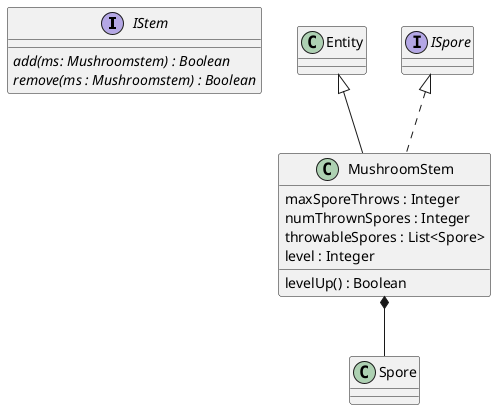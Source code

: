 @startuml stem

interface IStem{
    {abstract} add(ms: Mushroomstem) : Boolean
    {abstract} remove(ms : Mushroomstem) : Boolean
}

MushroomStem *-- Spore
class MushroomStem extends Entity implements ISpore{
    maxSporeThrows : Integer
    numThrownSpores : Integer
    throwableSpores : List<Spore>
    level : Integer
    levelUp() : Boolean
}

@enduml